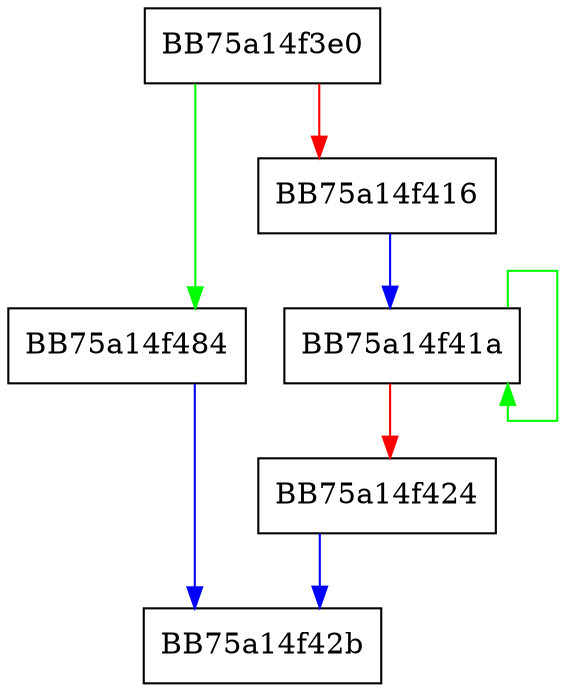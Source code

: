 digraph McTemplateU0pzm_MPEventWriteTransfer {
  node [shape="box"];
  graph [splines=ortho];
  BB75a14f3e0 -> BB75a14f484 [color="green"];
  BB75a14f3e0 -> BB75a14f416 [color="red"];
  BB75a14f416 -> BB75a14f41a [color="blue"];
  BB75a14f41a -> BB75a14f41a [color="green"];
  BB75a14f41a -> BB75a14f424 [color="red"];
  BB75a14f424 -> BB75a14f42b [color="blue"];
  BB75a14f484 -> BB75a14f42b [color="blue"];
}